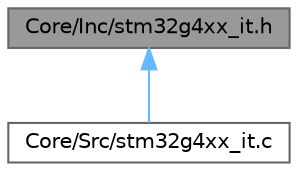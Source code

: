 digraph "Core/Inc/stm32g4xx_it.h"
{
 // LATEX_PDF_SIZE
  bgcolor="transparent";
  edge [fontname=Helvetica,fontsize=10,labelfontname=Helvetica,labelfontsize=10];
  node [fontname=Helvetica,fontsize=10,shape=box,height=0.2,width=0.4];
  Node1 [label="Core/Inc/stm32g4xx_it.h",height=0.2,width=0.4,color="gray40", fillcolor="grey60", style="filled", fontcolor="black",tooltip="This file contains the headers of the interrupt handlers."];
  Node1 -> Node2 [dir="back",color="steelblue1",style="solid"];
  Node2 [label="Core/Src/stm32g4xx_it.c",height=0.2,width=0.4,color="grey40", fillcolor="white", style="filled",URL="$stm32g4xx__it_8c.html",tooltip="Interrupt Service Routines."];
}
